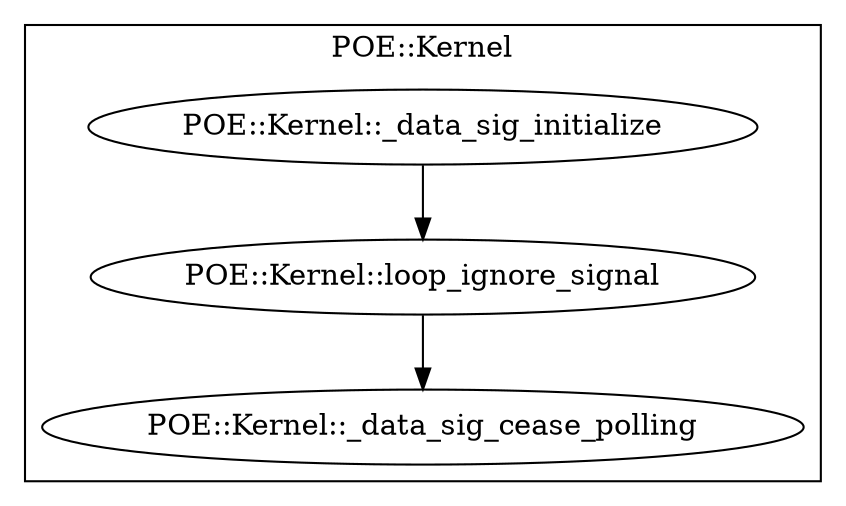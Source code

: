 digraph {
graph [overlap=false]
subgraph cluster_POE_Kernel {
	label="POE::Kernel";
	"POE::Kernel::_data_sig_cease_polling";
	"POE::Kernel::loop_ignore_signal";
	"POE::Kernel::_data_sig_initialize";
}
"POE::Kernel::_data_sig_initialize" -> "POE::Kernel::loop_ignore_signal";
"POE::Kernel::loop_ignore_signal" -> "POE::Kernel::_data_sig_cease_polling";
}
